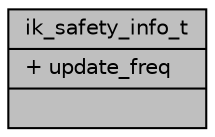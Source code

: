 digraph "ik_safety_info_t"
{
 // INTERACTIVE_SVG=YES
 // LATEX_PDF_SIZE
  bgcolor="transparent";
  edge [fontname="Helvetica",fontsize="10",labelfontname="Helvetica",labelfontsize="10"];
  node [fontname="Helvetica",fontsize="10",shape=record];
  Node1 [label="{ik_safety_info_t\n|+ update_freq\l|}",height=0.2,width=0.4,color="black", fillcolor="grey75", style="filled", fontcolor="black",tooltip=" "];
}
